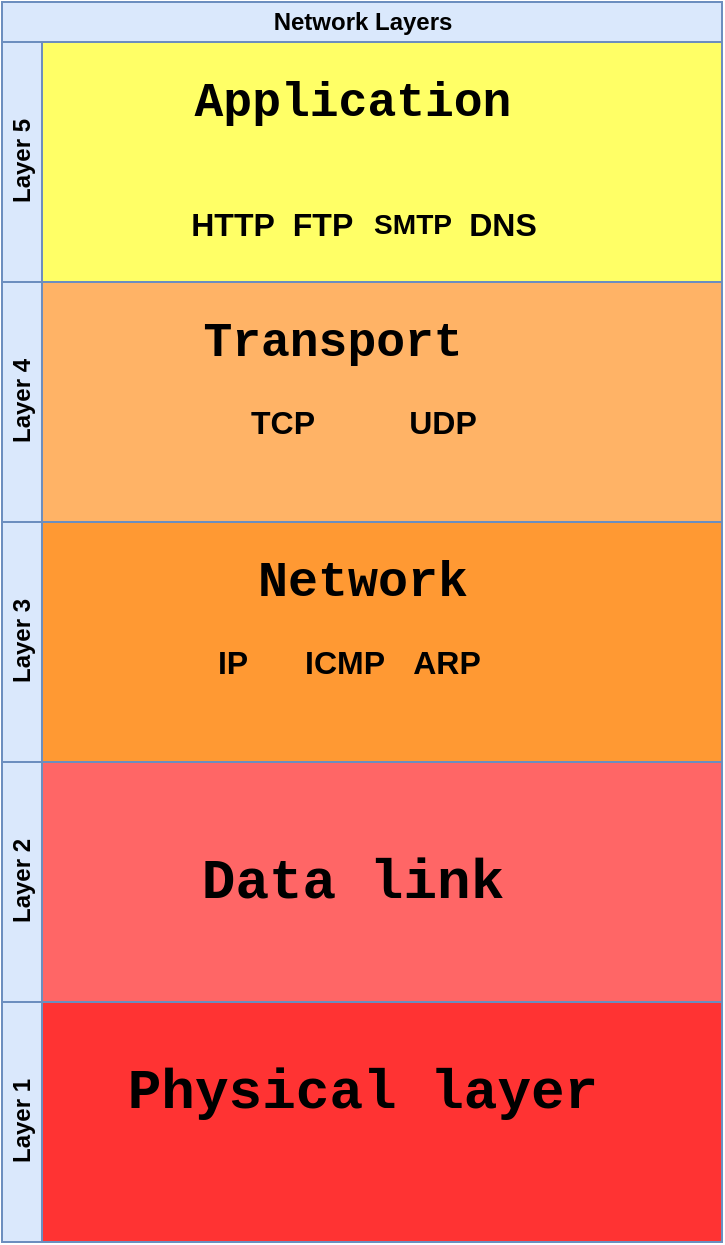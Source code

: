 <mxfile version="12.5.5" type="github" pages="3">
  <diagram id="8nOKOIAqE9J_nMNhOi3M" name="Page-1">
    <mxGraphModel dx="864" dy="402" grid="1" gridSize="10" guides="1" tooltips="1" connect="1" arrows="1" fold="1" page="1" pageScale="1" pageWidth="850" pageHeight="1100" math="0" shadow="0">
      <root>
        <mxCell id="0"/>
        <mxCell id="1" parent="0"/>
        <mxCell id="Lv-MiLzxP27QWiunbMKU-6" value="Network Layers" style="swimlane;html=1;childLayout=stackLayout;resizeParent=1;resizeParentMax=0;horizontal=1;startSize=20;horizontalStack=0;fillColor=#dae8fc;strokeColor=#6c8ebf;" vertex="1" parent="1">
          <mxGeometry x="220" y="440" width="360" height="620" as="geometry"/>
        </mxCell>
        <object label="Layer 5" id="Lv-MiLzxP27QWiunbMKU-7">
          <mxCell style="swimlane;html=1;startSize=20;horizontal=0;fillColor=#dae8fc;strokeColor=#6c8ebf;gradientColor=none;swimlaneFillColor=#FFFF66;" vertex="1" parent="Lv-MiLzxP27QWiunbMKU-6">
            <mxGeometry y="20" width="360" height="120" as="geometry"/>
          </mxCell>
        </object>
        <mxCell id="Lv-MiLzxP27QWiunbMKU-14" value="&lt;h1&gt;&lt;b&gt;&lt;font face=&quot;Courier New&quot;&gt;Application&lt;/font&gt;&lt;/b&gt;&lt;/h1&gt;" style="text;html=1;align=center;verticalAlign=middle;resizable=0;points=[];autosize=1;" vertex="1" parent="Lv-MiLzxP27QWiunbMKU-7">
          <mxGeometry x="90" y="5" width="170" height="50" as="geometry"/>
        </mxCell>
        <mxCell id="Lv-MiLzxP27QWiunbMKU-17" value="&lt;h3&gt;&lt;font style=&quot;font-size: 16px&quot;&gt;FTP&lt;/font&gt;&lt;/h3&gt;" style="text;html=1;align=center;verticalAlign=middle;resizable=0;points=[];autosize=1;" vertex="1" parent="Lv-MiLzxP27QWiunbMKU-7">
          <mxGeometry x="135" y="66" width="50" height="50" as="geometry"/>
        </mxCell>
        <mxCell id="Lv-MiLzxP27QWiunbMKU-18" value="&lt;h3&gt;SMTP&lt;/h3&gt;" style="text;html=1;align=center;verticalAlign=middle;resizable=0;points=[];autosize=1;" vertex="1" parent="Lv-MiLzxP27QWiunbMKU-7">
          <mxGeometry x="180" y="66" width="50" height="50" as="geometry"/>
        </mxCell>
        <mxCell id="Lv-MiLzxP27QWiunbMKU-19" value="&lt;h3&gt;&lt;font style=&quot;font-size: 16px&quot;&gt;DNS&lt;/font&gt;&lt;/h3&gt;" style="text;html=1;align=center;verticalAlign=middle;resizable=0;points=[];autosize=1;" vertex="1" parent="Lv-MiLzxP27QWiunbMKU-7">
          <mxGeometry x="225" y="66" width="50" height="50" as="geometry"/>
        </mxCell>
        <mxCell id="Lv-MiLzxP27QWiunbMKU-8" value="Layer 4" style="swimlane;html=1;startSize=20;horizontal=0;fillColor=#dae8fc;strokeColor=#6c8ebf;swimlaneFillColor=#FFB366;" vertex="1" parent="Lv-MiLzxP27QWiunbMKU-6">
          <mxGeometry y="140" width="360" height="120" as="geometry"/>
        </mxCell>
        <mxCell id="Lv-MiLzxP27QWiunbMKU-20" value="&lt;h1&gt;&lt;font face=&quot;Courier New&quot;&gt;Transport&lt;/font&gt;&lt;/h1&gt;" style="text;html=1;align=center;verticalAlign=middle;resizable=0;points=[];autosize=1;" vertex="1" parent="Lv-MiLzxP27QWiunbMKU-8">
          <mxGeometry x="90" y="5" width="150" height="50" as="geometry"/>
        </mxCell>
        <mxCell id="Lv-MiLzxP27QWiunbMKU-21" value="&lt;h3&gt;&lt;font style=&quot;font-size: 16px&quot;&gt;TCP&lt;/font&gt;&lt;/h3&gt;" style="text;html=1;align=center;verticalAlign=middle;resizable=0;points=[];autosize=1;" vertex="1" parent="Lv-MiLzxP27QWiunbMKU-8">
          <mxGeometry x="115" y="45" width="50" height="50" as="geometry"/>
        </mxCell>
        <mxCell id="Lv-MiLzxP27QWiunbMKU-22" value="&lt;h3&gt;&lt;font style=&quot;font-size: 16px&quot;&gt;UDP&lt;/font&gt;&lt;/h3&gt;" style="text;html=1;align=center;verticalAlign=middle;resizable=0;points=[];autosize=1;" vertex="1" parent="Lv-MiLzxP27QWiunbMKU-8">
          <mxGeometry x="195" y="45" width="50" height="50" as="geometry"/>
        </mxCell>
        <mxCell id="Lv-MiLzxP27QWiunbMKU-9" value="Layer 3" style="swimlane;html=1;startSize=20;horizontal=0;fillColor=#dae8fc;strokeColor=#6c8ebf;swimlaneFillColor=#FF9933;" vertex="1" parent="Lv-MiLzxP27QWiunbMKU-6">
          <mxGeometry y="260" width="360" height="120" as="geometry"/>
        </mxCell>
        <mxCell id="Lv-MiLzxP27QWiunbMKU-23" value="&lt;h1&gt;&lt;b&gt;&lt;font style=&quot;font-size: 25px&quot; face=&quot;Courier New&quot;&gt;Network&lt;/font&gt;&lt;/b&gt;&lt;/h1&gt;" style="text;html=1;align=center;verticalAlign=middle;resizable=0;points=[];autosize=1;" vertex="1" parent="Lv-MiLzxP27QWiunbMKU-9">
          <mxGeometry x="120" y="5" width="120" height="50" as="geometry"/>
        </mxCell>
        <mxCell id="Lv-MiLzxP27QWiunbMKU-26" value="&lt;h4&gt;&lt;font style=&quot;font-size: 16px&quot;&gt;IP&lt;/font&gt;&lt;/h4&gt;" style="text;html=1;align=center;verticalAlign=middle;resizable=0;points=[];autosize=1;" vertex="1" parent="Lv-MiLzxP27QWiunbMKU-9">
          <mxGeometry x="100" y="45" width="30" height="50" as="geometry"/>
        </mxCell>
        <mxCell id="Lv-MiLzxP27QWiunbMKU-27" value="&lt;h3&gt;&lt;font style=&quot;font-size: 16px&quot;&gt;ARP&lt;/font&gt;&lt;/h3&gt;" style="text;html=1;align=center;verticalAlign=middle;resizable=0;points=[];autosize=1;" vertex="1" parent="Lv-MiLzxP27QWiunbMKU-9">
          <mxGeometry x="197" y="45" width="50" height="50" as="geometry"/>
        </mxCell>
        <mxCell id="Lv-MiLzxP27QWiunbMKU-28" value="&lt;h3&gt;&lt;font style=&quot;font-size: 16px&quot;&gt;ICMP&lt;/font&gt;&lt;/h3&gt;" style="text;html=1;align=center;verticalAlign=middle;resizable=0;points=[];autosize=1;" vertex="1" parent="Lv-MiLzxP27QWiunbMKU-9">
          <mxGeometry x="141" y="45" width="60" height="50" as="geometry"/>
        </mxCell>
        <mxCell id="Lv-MiLzxP27QWiunbMKU-11" value="Layer 2" style="swimlane;html=1;startSize=20;horizontal=0;fillColor=#dae8fc;strokeColor=#6c8ebf;swimlaneFillColor=#FF6666;" vertex="1" parent="Lv-MiLzxP27QWiunbMKU-6">
          <mxGeometry y="380" width="360" height="120" as="geometry"/>
        </mxCell>
        <mxCell id="Lv-MiLzxP27QWiunbMKU-32" value="&lt;h1&gt;&lt;b&gt;&lt;font face=&quot;Courier New&quot; style=&quot;font-size: 28px&quot;&gt;Data link&lt;/font&gt;&lt;/b&gt;&lt;/h1&gt;" style="text;html=1;align=center;verticalAlign=middle;resizable=0;points=[];autosize=1;" vertex="1" parent="Lv-MiLzxP27QWiunbMKU-11">
          <mxGeometry x="90" y="35" width="170" height="50" as="geometry"/>
        </mxCell>
        <mxCell id="Lv-MiLzxP27QWiunbMKU-12" value="Layer 1" style="swimlane;html=1;startSize=20;horizontal=0;fillColor=#dae8fc;strokeColor=#6c8ebf;swimlaneFillColor=#FF3333;" vertex="1" parent="Lv-MiLzxP27QWiunbMKU-6">
          <mxGeometry y="500" width="360" height="120" as="geometry"/>
        </mxCell>
        <mxCell id="Lv-MiLzxP27QWiunbMKU-33" value="&lt;h1&gt;&lt;font style=&quot;font-size: 28px&quot; face=&quot;Courier New&quot;&gt;Physical layer&lt;/font&gt;&lt;/h1&gt;" style="text;html=1;align=center;verticalAlign=middle;resizable=0;points=[];autosize=1;" vertex="1" parent="Lv-MiLzxP27QWiunbMKU-12">
          <mxGeometry x="55" y="20" width="250" height="50" as="geometry"/>
        </mxCell>
        <mxCell id="Lv-MiLzxP27QWiunbMKU-15" value="&lt;h3&gt;&lt;font style=&quot;font-size: 16px&quot;&gt;HTTP&lt;/font&gt;&lt;/h3&gt;" style="text;html=1;align=center;verticalAlign=middle;resizable=0;points=[];autosize=1;" vertex="1" parent="1">
          <mxGeometry x="305" y="526" width="60" height="50" as="geometry"/>
        </mxCell>
      </root>
    </mxGraphModel>
  </diagram>
  <diagram id="ggjh3eerFGuVb78k_3MP" name="Page-2">
    <mxGraphModel dx="1866" dy="473" grid="1" gridSize="10" guides="1" tooltips="1" connect="1" arrows="1" fold="1" page="1" pageScale="1" pageWidth="850" pageHeight="1100" math="0" shadow="0">
      <root>
        <mxCell id="CklQ-tiqUxhHkNOldWMk-0"/>
        <mxCell id="CklQ-tiqUxhHkNOldWMk-1" parent="CklQ-tiqUxhHkNOldWMk-0"/>
        <mxCell id="CklQ-tiqUxhHkNOldWMk-2" value="" style="shape=image;imageAspect=0;aspect=fixed;verticalLabelPosition=bottom;verticalAlign=top;gradientColor=none;image=https://upload.wikimedia.org/wikipedia/commons/6/66/Cartoon_Man_Approving_His_New_Computer.svg;" vertex="1" parent="CklQ-tiqUxhHkNOldWMk-1">
          <mxGeometry x="250" y="400" width="174.9" height="191.47" as="geometry"/>
        </mxCell>
        <mxCell id="CklQ-tiqUxhHkNOldWMk-3" value="" style="shape=image;imageAspect=0;aspect=fixed;verticalLabelPosition=bottom;verticalAlign=top;gradientColor=none;image=https://upload.wikimedia.org/wikipedia/commons/e/e1/Black_Man_Writing_Notes_While_Using_A_Computer_Cartoon.svg;" vertex="1" parent="CklQ-tiqUxhHkNOldWMk-1">
          <mxGeometry x="-540" y="370" width="205.68" height="230" as="geometry"/>
        </mxCell>
        <mxCell id="CklQ-tiqUxhHkNOldWMk-4" value="" style="shape=image;imageAspect=0;aspect=fixed;verticalLabelPosition=bottom;verticalAlign=top;gradientColor=none;image=https://encrypted-tbn0.gstatic.com/images?q=tbn:ANd9GcTIjii-hpP9Tx4J7vQXD6-U_YNdkS73XKCp0X021htH7DHG1LKVhA&amp;s;" vertex="1" parent="CklQ-tiqUxhHkNOldWMk-1">
          <mxGeometry x="-180" y="380" width="283.61" height="290" as="geometry"/>
        </mxCell>
        <mxCell id="CklQ-tiqUxhHkNOldWMk-8" value="" style="endArrow=classic;startArrow=classic;html=1;entryX=0;entryY=0;entryDx=0;entryDy=0;" edge="1" parent="CklQ-tiqUxhHkNOldWMk-1" target="CklQ-tiqUxhHkNOldWMk-2">
          <mxGeometry width="50" height="50" relative="1" as="geometry">
            <mxPoint x="-390" y="430" as="sourcePoint"/>
            <mxPoint x="390" y="170" as="targetPoint"/>
            <Array as="points">
              <mxPoint x="-360" y="400"/>
              <mxPoint x="130" y="250"/>
            </Array>
          </mxGeometry>
        </mxCell>
        <mxCell id="CklQ-tiqUxhHkNOldWMk-9" value="&lt;h2&gt;&lt;font style=&quot;font-size: 16px&quot; face=&quot;Courier New&quot;&gt;TCP/IP&lt;/font&gt;&lt;/h2&gt;" style="text;html=1;align=center;verticalAlign=middle;resizable=0;points=[];autosize=1;" vertex="1" parent="CklQ-tiqUxhHkNOldWMk-1">
          <mxGeometry x="-227" y="303" width="70" height="50" as="geometry"/>
        </mxCell>
      </root>
    </mxGraphModel>
  </diagram>
  <diagram id="9etHqEUF3zv6x9iUJ0p6" name="Page-3">
    <mxGraphModel dx="864" dy="402" grid="1" gridSize="10" guides="1" tooltips="1" connect="1" arrows="1" fold="1" page="1" pageScale="1" pageWidth="850" pageHeight="1100" math="0" shadow="0">
      <root>
        <mxCell id="cr44sNOxG7OPq7Pub4GQ-0"/>
        <mxCell id="cr44sNOxG7OPq7Pub4GQ-1" parent="cr44sNOxG7OPq7Pub4GQ-0"/>
        <mxCell id="cr44sNOxG7OPq7Pub4GQ-2" value="" style="shape=image;imageAspect=0;aspect=fixed;verticalLabelPosition=bottom;verticalAlign=top;gradientColor=none;image=https://mpng.pngfly.com/20190710/brp/kisspng-vector-graphics-laptop-computer-icons-creative-mar-halalweb-5d25b0c6f7354.13.jpg;" vertex="1" parent="cr44sNOxG7OPq7Pub4GQ-1">
          <mxGeometry x="40" y="440" width="210" height="210" as="geometry"/>
        </mxCell>
        <mxCell id="cr44sNOxG7OPq7Pub4GQ-3" value="" style="shape=image;imageAspect=0;aspect=fixed;verticalLabelPosition=bottom;verticalAlign=top;gradientColor=none;image=https://mpng.pngfly.com/20180318/kdw/kisspng-computer-servers-computer-icons-application-server-virtualization-cliparts-5aaf04c0a83454.332.jpg;" vertex="1" parent="cr44sNOxG7OPq7Pub4GQ-1">
          <mxGeometry x="600" y="240" width="250" height="238.94" as="geometry"/>
        </mxCell>
        <mxCell id="cr44sNOxG7OPq7Pub4GQ-4" value="" style="endArrow=classic;startArrow=classic;html=1;" edge="1" parent="cr44sNOxG7OPq7Pub4GQ-1">
          <mxGeometry width="50" height="50" relative="1" as="geometry">
            <mxPoint x="260" y="540" as="sourcePoint"/>
            <mxPoint x="560" y="290" as="targetPoint"/>
          </mxGeometry>
        </mxCell>
        <mxCell id="cr44sNOxG7OPq7Pub4GQ-5" value="&lt;h1&gt;&lt;font face=&quot;Courier New&quot;&gt;HTTP/HTTPS&lt;/font&gt;&lt;/h1&gt;" style="text;html=1;align=center;verticalAlign=middle;resizable=0;points=[];autosize=1;rotation=-40;" vertex="1" parent="cr44sNOxG7OPq7Pub4GQ-1">
          <mxGeometry x="275" y="385" width="160" height="50" as="geometry"/>
        </mxCell>
        <mxCell id="cr44sNOxG7OPq7Pub4GQ-7" value="&lt;h3&gt;&lt;font face=&quot;Courier New&quot;&gt;https://192.168.80.1/&lt;/font&gt;&lt;/h3&gt;" style="whiteSpace=wrap;html=1;gradientColor=none;rotation=-40;align=center;" vertex="1" parent="cr44sNOxG7OPq7Pub4GQ-1">
          <mxGeometry x="290" y="430" width="270" height="60" as="geometry"/>
        </mxCell>
        <mxCell id="cr44sNOxG7OPq7Pub4GQ-8" value="&lt;h4&gt;&lt;font style=&quot;font-size: 15px&quot; face=&quot;Courier New&quot;&gt;DNS =&amp;gt; www.example.com&amp;nbsp;&lt;/font&gt;&lt;/h4&gt;" style="text;html=1;align=center;verticalAlign=middle;resizable=0;points=[];autosize=1;rotation=-40;" vertex="1" parent="cr44sNOxG7OPq7Pub4GQ-1">
          <mxGeometry x="370" y="478.94" width="220" height="50" as="geometry"/>
        </mxCell>
      </root>
    </mxGraphModel>
  </diagram>
</mxfile>
